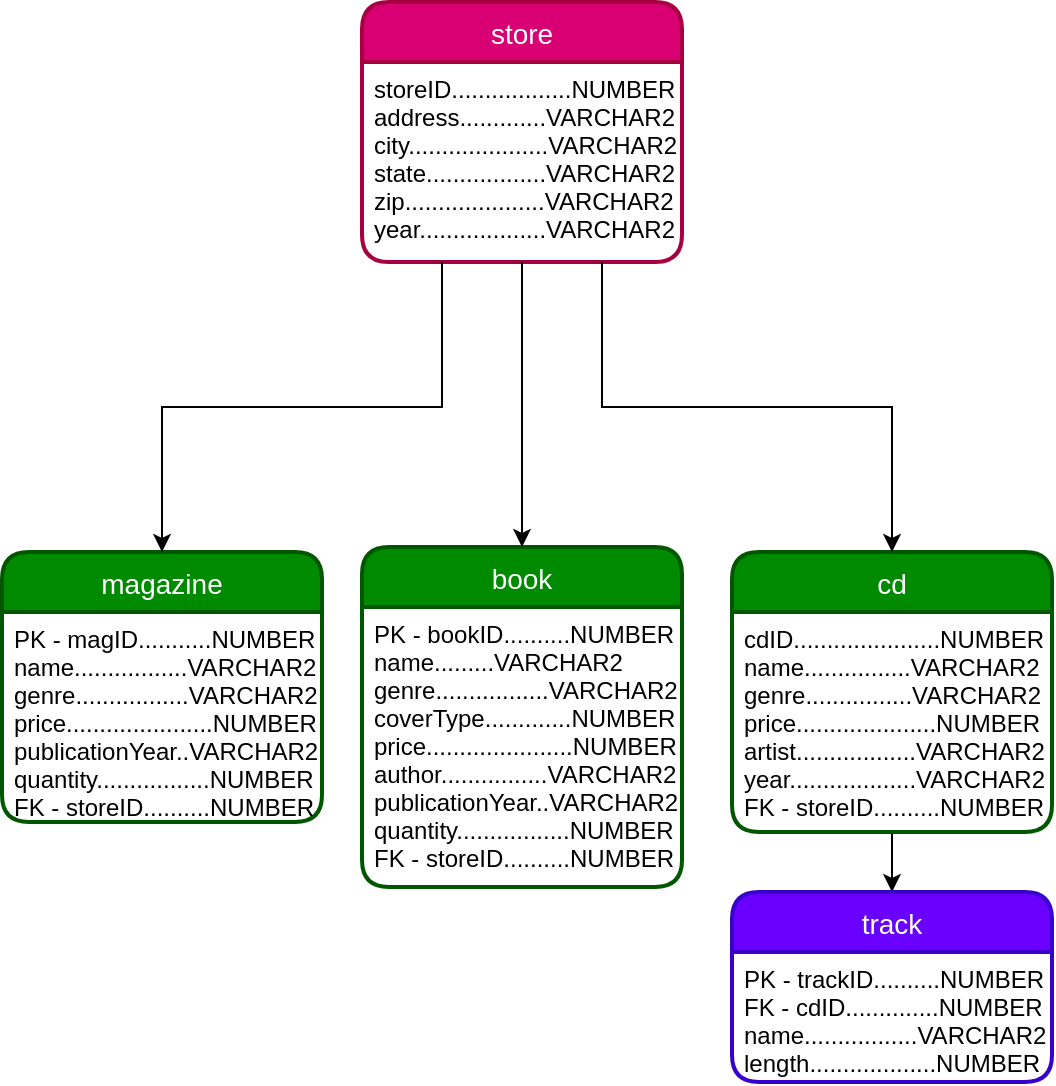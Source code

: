 <mxfile version="10.6.3" type="github"><diagram id="bMn4NYBZTTn4ASoaGQqp" name="Page-1"><mxGraphModel dx="818" dy="478" grid="1" gridSize="10" guides="1" tooltips="1" connect="1" arrows="1" fold="1" page="1" pageScale="1" pageWidth="850" pageHeight="1100" math="0" shadow="0"><root><mxCell id="0"/><mxCell id="1" parent="0"/><mxCell id="P4VWQzdwDjesbPGCkZXe-26" value="book" style="swimlane;childLayout=stackLayout;horizontal=1;startSize=30;horizontalStack=0;fillColor=#008a00;fontColor=#ffffff;rounded=1;fontSize=14;fontStyle=0;strokeWidth=2;resizeParent=0;resizeLast=1;shadow=0;dashed=0;align=center;glass=0;comic=0;strokeColor=#005700;" vertex="1" parent="1"><mxGeometry x="290" y="302.5" width="160" height="170" as="geometry"><mxRectangle x="90" y="240" width="60" height="30" as="alternateBounds"/></mxGeometry></mxCell><mxCell id="P4VWQzdwDjesbPGCkZXe-27" value="PK - bookID..........NUMBER&#10;name.........VARCHAR2&#10;genre.................VARCHAR2&#10;coverType.............NUMBER&#10;price......................NUMBER&#10;author................VARCHAR2&#10;publicationYear..VARCHAR2&#10;quantity.................NUMBER&#10;FK - storeID..........NUMBER&#10;" style="align=left;strokeColor=none;fillColor=none;spacingLeft=4;fontSize=12;verticalAlign=top;resizable=0;rotatable=0;part=1;" vertex="1" parent="P4VWQzdwDjesbPGCkZXe-26"><mxGeometry y="30" width="160" height="140" as="geometry"/></mxCell><mxCell id="P4VWQzdwDjesbPGCkZXe-32" value="" style="edgeStyle=orthogonalEdgeStyle;rounded=0;orthogonalLoop=1;jettySize=auto;html=1;" edge="1" parent="1" source="P4VWQzdwDjesbPGCkZXe-28" target="P4VWQzdwDjesbPGCkZXe-30"><mxGeometry relative="1" as="geometry"/></mxCell><mxCell id="P4VWQzdwDjesbPGCkZXe-28" value="cd" style="swimlane;childLayout=stackLayout;horizontal=1;startSize=30;horizontalStack=0;fillColor=#008a00;fontColor=#ffffff;rounded=1;fontSize=14;fontStyle=0;strokeWidth=2;resizeParent=0;resizeLast=1;shadow=0;dashed=0;align=center;glass=0;comic=0;strokeColor=#005700;" vertex="1" parent="1"><mxGeometry x="475" y="305" width="160" height="140" as="geometry"><mxRectangle x="280" y="240" width="50" height="30" as="alternateBounds"/></mxGeometry></mxCell><mxCell id="P4VWQzdwDjesbPGCkZXe-29" value="cdID......................NUMBER&#10;name................VARCHAR2&#10;genre................VARCHAR2&#10;price.....................NUMBER&#10;artist..................VARCHAR2&#10;year...................VARCHAR2&#10;FK - storeID..........NUMBER&#10;&#10;" style="align=left;strokeColor=none;fillColor=none;spacingLeft=4;fontSize=12;verticalAlign=top;resizable=0;rotatable=0;part=1;" vertex="1" parent="P4VWQzdwDjesbPGCkZXe-28"><mxGeometry y="30" width="160" height="110" as="geometry"/></mxCell><mxCell id="P4VWQzdwDjesbPGCkZXe-30" value="track" style="swimlane;childLayout=stackLayout;horizontal=1;startSize=30;horizontalStack=0;fillColor=#6a00ff;fontColor=#ffffff;rounded=1;fontSize=14;fontStyle=0;strokeWidth=2;resizeParent=0;resizeLast=1;shadow=0;dashed=0;align=center;glass=0;comic=0;strokeColor=#3700CC;" vertex="1" parent="1"><mxGeometry x="475" y="475" width="160" height="95" as="geometry"/></mxCell><mxCell id="P4VWQzdwDjesbPGCkZXe-31" value="PK - trackID..........NUMBER&#10;FK - cdID..............NUMBER&#10;name.................VARCHAR2&#10;length...................NUMBER&#10;" style="align=left;strokeColor=none;fillColor=none;spacingLeft=4;fontSize=12;verticalAlign=top;resizable=0;rotatable=0;part=1;" vertex="1" parent="P4VWQzdwDjesbPGCkZXe-30"><mxGeometry y="30" width="160" height="65" as="geometry"/></mxCell><mxCell id="P4VWQzdwDjesbPGCkZXe-33" value="store" style="swimlane;childLayout=stackLayout;horizontal=1;startSize=30;horizontalStack=0;fillColor=#d80073;fontColor=#ffffff;rounded=1;fontSize=14;fontStyle=0;strokeWidth=2;resizeParent=0;resizeLast=1;shadow=0;dashed=0;align=center;glass=0;comic=0;strokeColor=#A50040;" vertex="1" parent="1"><mxGeometry x="290" y="30" width="160" height="130" as="geometry"/></mxCell><mxCell id="P4VWQzdwDjesbPGCkZXe-34" value="storeID..................NUMBER&#10;address.............VARCHAR2&#10;city.....................VARCHAR2&#10;state..................VARCHAR2&#10;zip.....................VARCHAR2&#10;year...................VARCHAR2&#10;" style="align=left;strokeColor=none;fillColor=none;spacingLeft=4;fontSize=12;verticalAlign=top;resizable=0;rotatable=0;part=1;" vertex="1" parent="P4VWQzdwDjesbPGCkZXe-33"><mxGeometry y="30" width="160" height="100" as="geometry"/></mxCell><mxCell id="P4VWQzdwDjesbPGCkZXe-40" value="magazine" style="swimlane;childLayout=stackLayout;horizontal=1;startSize=30;horizontalStack=0;fillColor=#008a00;fontColor=#ffffff;rounded=1;fontSize=14;fontStyle=0;strokeWidth=2;resizeParent=0;resizeLast=1;shadow=0;dashed=0;align=center;glass=0;comic=0;strokeColor=#005700;" vertex="1" parent="1"><mxGeometry x="110" y="305" width="160" height="135" as="geometry"><mxRectangle x="90" y="240" width="60" height="30" as="alternateBounds"/></mxGeometry></mxCell><mxCell id="P4VWQzdwDjesbPGCkZXe-41" value="PK - magID...........NUMBER&#10;name.................VARCHAR2&#10;genre.................VARCHAR2&#10;price......................NUMBER&#10;publicationYear..VARCHAR2&#10;quantity.................NUMBER&#10;FK - storeID..........NUMBER&#10;" style="align=left;strokeColor=none;fillColor=none;spacingLeft=4;fontSize=12;verticalAlign=top;resizable=0;rotatable=0;part=1;" vertex="1" parent="P4VWQzdwDjesbPGCkZXe-40"><mxGeometry y="30" width="160" height="105" as="geometry"/></mxCell><mxCell id="P4VWQzdwDjesbPGCkZXe-42" style="edgeStyle=orthogonalEdgeStyle;rounded=0;orthogonalLoop=1;jettySize=auto;html=1;exitX=0.25;exitY=1;exitDx=0;exitDy=0;" edge="1" parent="1" source="P4VWQzdwDjesbPGCkZXe-34" target="P4VWQzdwDjesbPGCkZXe-40"><mxGeometry relative="1" as="geometry"/></mxCell><mxCell id="P4VWQzdwDjesbPGCkZXe-43" style="edgeStyle=orthogonalEdgeStyle;rounded=0;orthogonalLoop=1;jettySize=auto;html=1;exitX=0.5;exitY=1;exitDx=0;exitDy=0;entryX=0.5;entryY=0;entryDx=0;entryDy=0;" edge="1" parent="1" source="P4VWQzdwDjesbPGCkZXe-34" target="P4VWQzdwDjesbPGCkZXe-26"><mxGeometry relative="1" as="geometry"/></mxCell><mxCell id="P4VWQzdwDjesbPGCkZXe-44" style="edgeStyle=orthogonalEdgeStyle;rounded=0;orthogonalLoop=1;jettySize=auto;html=1;exitX=0.75;exitY=1;exitDx=0;exitDy=0;entryX=0.5;entryY=0;entryDx=0;entryDy=0;" edge="1" parent="1" source="P4VWQzdwDjesbPGCkZXe-34" target="P4VWQzdwDjesbPGCkZXe-28"><mxGeometry relative="1" as="geometry"/></mxCell></root></mxGraphModel></diagram></mxfile>